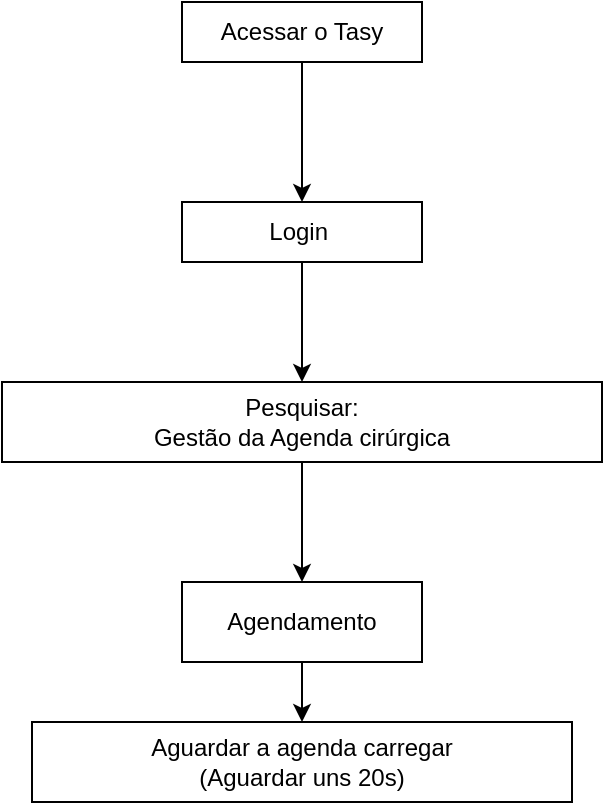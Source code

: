 <mxfile version="22.1.4" type="github">
  <diagram name="Página-1" id="98F8Bqws3NplWQQUT8ay">
    <mxGraphModel dx="724" dy="384" grid="1" gridSize="10" guides="1" tooltips="1" connect="1" arrows="1" fold="1" page="1" pageScale="1" pageWidth="827" pageHeight="1169" math="0" shadow="0">
      <root>
        <mxCell id="0" />
        <mxCell id="1" parent="0" />
        <mxCell id="3RZU9Y68WuM82LzgWgzz-3" style="edgeStyle=orthogonalEdgeStyle;rounded=0;orthogonalLoop=1;jettySize=auto;html=1;exitX=0.5;exitY=1;exitDx=0;exitDy=0;" edge="1" parent="1" source="3RZU9Y68WuM82LzgWgzz-1" target="3RZU9Y68WuM82LzgWgzz-2">
          <mxGeometry relative="1" as="geometry" />
        </mxCell>
        <mxCell id="3RZU9Y68WuM82LzgWgzz-1" value="Acessar o Tasy" style="rounded=0;whiteSpace=wrap;html=1;" vertex="1" parent="1">
          <mxGeometry x="330" y="70" width="120" height="30" as="geometry" />
        </mxCell>
        <mxCell id="3RZU9Y68WuM82LzgWgzz-5" value="" style="edgeStyle=orthogonalEdgeStyle;rounded=0;orthogonalLoop=1;jettySize=auto;html=1;" edge="1" parent="1" source="3RZU9Y68WuM82LzgWgzz-2" target="3RZU9Y68WuM82LzgWgzz-4">
          <mxGeometry relative="1" as="geometry" />
        </mxCell>
        <mxCell id="3RZU9Y68WuM82LzgWgzz-2" value="Login&amp;nbsp;" style="rounded=0;whiteSpace=wrap;html=1;" vertex="1" parent="1">
          <mxGeometry x="330" y="170" width="120" height="30" as="geometry" />
        </mxCell>
        <mxCell id="3RZU9Y68WuM82LzgWgzz-7" style="edgeStyle=orthogonalEdgeStyle;rounded=0;orthogonalLoop=1;jettySize=auto;html=1;exitX=0.5;exitY=1;exitDx=0;exitDy=0;" edge="1" parent="1" source="3RZU9Y68WuM82LzgWgzz-4" target="3RZU9Y68WuM82LzgWgzz-6">
          <mxGeometry relative="1" as="geometry" />
        </mxCell>
        <mxCell id="3RZU9Y68WuM82LzgWgzz-4" value="Pesquisar:&lt;br&gt;Gestão da Agenda cirúrgica" style="rounded=0;whiteSpace=wrap;html=1;" vertex="1" parent="1">
          <mxGeometry x="240" y="260" width="300" height="40" as="geometry" />
        </mxCell>
        <mxCell id="3RZU9Y68WuM82LzgWgzz-9" style="edgeStyle=orthogonalEdgeStyle;rounded=0;orthogonalLoop=1;jettySize=auto;html=1;exitX=0.5;exitY=1;exitDx=0;exitDy=0;" edge="1" parent="1" source="3RZU9Y68WuM82LzgWgzz-6" target="3RZU9Y68WuM82LzgWgzz-8">
          <mxGeometry relative="1" as="geometry" />
        </mxCell>
        <mxCell id="3RZU9Y68WuM82LzgWgzz-6" value="Agendamento" style="rounded=0;whiteSpace=wrap;html=1;" vertex="1" parent="1">
          <mxGeometry x="330" y="360" width="120" height="40" as="geometry" />
        </mxCell>
        <mxCell id="3RZU9Y68WuM82LzgWgzz-8" value="Aguardar a agenda carregar&lt;br&gt;(Aguardar uns 20s)" style="rounded=0;whiteSpace=wrap;html=1;" vertex="1" parent="1">
          <mxGeometry x="255" y="430" width="270" height="40" as="geometry" />
        </mxCell>
      </root>
    </mxGraphModel>
  </diagram>
</mxfile>
